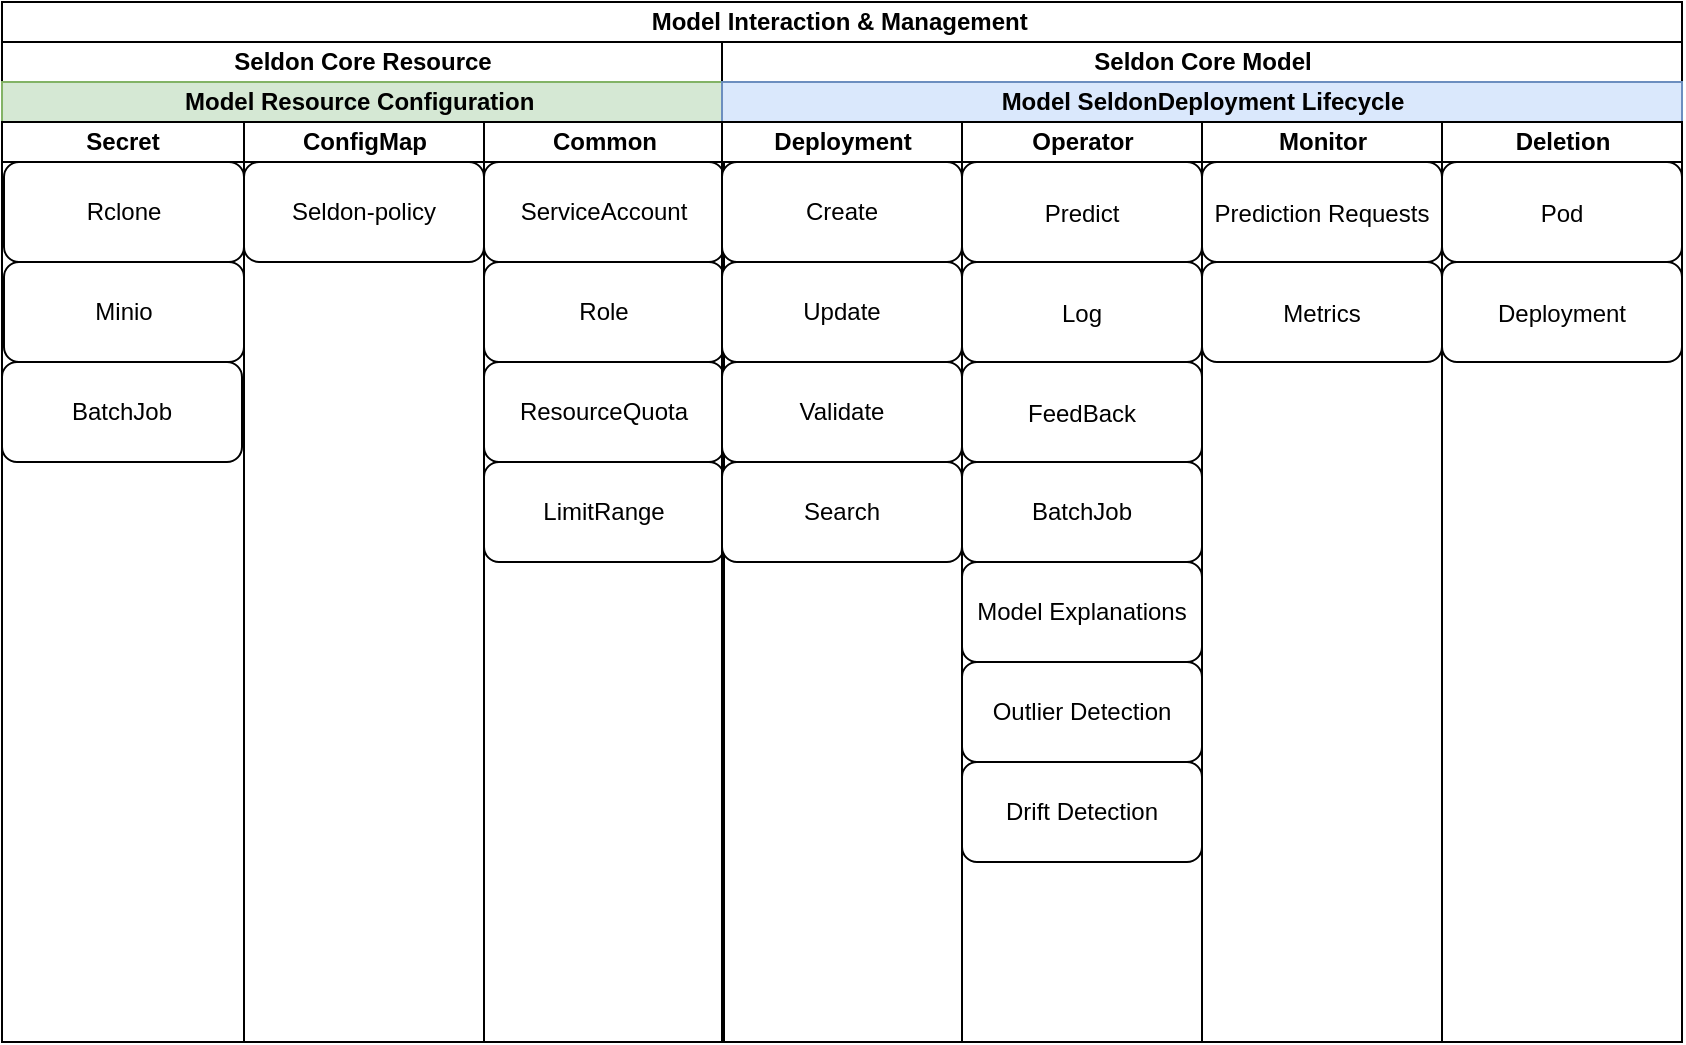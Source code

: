 <mxfile version="20.6.2" type="github" pages="2">
  <diagram id="vGSsd8pcp9Vny-MlBKTw" name="Page-1">
    <mxGraphModel dx="1426" dy="794" grid="1" gridSize="10" guides="1" tooltips="1" connect="1" arrows="1" fold="1" page="1" pageScale="1" pageWidth="1169" pageHeight="827" math="0" shadow="0">
      <root>
        <mxCell id="0" />
        <mxCell id="1" parent="0" />
        <mxCell id="URQGrf1QsGIIg5rgwLao-30" value="Model Interaction &amp;amp; Management&amp;nbsp;" style="swimlane;childLayout=stackLayout;resizeParent=1;resizeParentMax=0;startSize=20;html=1;" vertex="1" parent="1">
          <mxGeometry x="110.0" y="30" width="840.0" height="520" as="geometry" />
        </mxCell>
        <mxCell id="URQGrf1QsGIIg5rgwLao-31" value="Seldon Core Resource" style="swimlane;startSize=20;html=1;" vertex="1" parent="URQGrf1QsGIIg5rgwLao-30">
          <mxGeometry y="20" width="360.0" height="500" as="geometry" />
        </mxCell>
        <mxCell id="URQGrf1QsGIIg5rgwLao-19" value="Model Resource Configuration&amp;nbsp;" style="swimlane;childLayout=stackLayout;resizeParent=1;resizeParentMax=0;startSize=20;html=1;fillColor=#d5e8d4;strokeColor=#82b366;" vertex="1" parent="URQGrf1QsGIIg5rgwLao-31">
          <mxGeometry x="-4.547e-13" y="20" width="361" height="480" as="geometry" />
        </mxCell>
        <mxCell id="URQGrf1QsGIIg5rgwLao-20" value="Secret" style="swimlane;startSize=20;html=1;" vertex="1" parent="URQGrf1QsGIIg5rgwLao-19">
          <mxGeometry y="20" width="121" height="460" as="geometry" />
        </mxCell>
        <mxCell id="URQGrf1QsGIIg5rgwLao-77" value="Rclone" style="rounded=1;whiteSpace=wrap;html=1;" vertex="1" parent="URQGrf1QsGIIg5rgwLao-20">
          <mxGeometry x="1" y="20" width="120" height="50" as="geometry" />
        </mxCell>
        <mxCell id="URQGrf1QsGIIg5rgwLao-78" value="Minio" style="rounded=1;whiteSpace=wrap;html=1;" vertex="1" parent="URQGrf1QsGIIg5rgwLao-20">
          <mxGeometry x="1" y="70" width="120" height="50" as="geometry" />
        </mxCell>
        <mxCell id="URQGrf1QsGIIg5rgwLao-79" value="BatchJob" style="rounded=1;whiteSpace=wrap;html=1;" vertex="1" parent="URQGrf1QsGIIg5rgwLao-20">
          <mxGeometry y="120" width="120" height="50" as="geometry" />
        </mxCell>
        <mxCell id="URQGrf1QsGIIg5rgwLao-21" value="ConfigMap" style="swimlane;startSize=20;html=1;" vertex="1" parent="URQGrf1QsGIIg5rgwLao-19">
          <mxGeometry x="121" y="20" width="120" height="460" as="geometry" />
        </mxCell>
        <mxCell id="URQGrf1QsGIIg5rgwLao-80" value="Seldon-policy" style="rounded=1;whiteSpace=wrap;html=1;" vertex="1" parent="URQGrf1QsGIIg5rgwLao-21">
          <mxGeometry y="20" width="120" height="50" as="geometry" />
        </mxCell>
        <mxCell id="URQGrf1QsGIIg5rgwLao-22" value="Common" style="swimlane;startSize=20;html=1;" vertex="1" parent="URQGrf1QsGIIg5rgwLao-19">
          <mxGeometry x="241" y="20" width="120" height="460" as="geometry" />
        </mxCell>
        <mxCell id="URQGrf1QsGIIg5rgwLao-81" value="ServiceAccount" style="rounded=1;whiteSpace=wrap;html=1;" vertex="1" parent="URQGrf1QsGIIg5rgwLao-22">
          <mxGeometry y="20" width="120" height="50" as="geometry" />
        </mxCell>
        <mxCell id="URQGrf1QsGIIg5rgwLao-82" value="Role" style="rounded=1;whiteSpace=wrap;html=1;" vertex="1" parent="URQGrf1QsGIIg5rgwLao-22">
          <mxGeometry y="70" width="120" height="50" as="geometry" />
        </mxCell>
        <mxCell id="URQGrf1QsGIIg5rgwLao-83" value="ResourceQuota" style="rounded=1;whiteSpace=wrap;html=1;" vertex="1" parent="URQGrf1QsGIIg5rgwLao-22">
          <mxGeometry y="120" width="120" height="50" as="geometry" />
        </mxCell>
        <mxCell id="URQGrf1QsGIIg5rgwLao-84" value="LimitRange" style="rounded=1;whiteSpace=wrap;html=1;" vertex="1" parent="URQGrf1QsGIIg5rgwLao-22">
          <mxGeometry y="170" width="120" height="50" as="geometry" />
        </mxCell>
        <mxCell id="URQGrf1QsGIIg5rgwLao-32" value="Seldon Core Model" style="swimlane;startSize=20;html=1;" vertex="1" parent="URQGrf1QsGIIg5rgwLao-30">
          <mxGeometry x="360.0" y="20" width="480" height="500" as="geometry" />
        </mxCell>
        <mxCell id="URQGrf1QsGIIg5rgwLao-44" value="Model SeldonDeployment Lifecycle" style="swimlane;childLayout=stackLayout;resizeParent=1;resizeParentMax=0;startSize=20;html=1;fillColor=#dae8fc;strokeColor=#6c8ebf;" vertex="1" parent="URQGrf1QsGIIg5rgwLao-32">
          <mxGeometry y="20" width="480" height="480" as="geometry" />
        </mxCell>
        <mxCell id="URQGrf1QsGIIg5rgwLao-45" value="Deployment" style="swimlane;startSize=20;html=1;" vertex="1" parent="URQGrf1QsGIIg5rgwLao-44">
          <mxGeometry y="20" width="120" height="460" as="geometry" />
        </mxCell>
        <mxCell id="URQGrf1QsGIIg5rgwLao-46" value="Create" style="rounded=1;whiteSpace=wrap;html=1;" vertex="1" parent="URQGrf1QsGIIg5rgwLao-45">
          <mxGeometry y="20" width="120" height="50" as="geometry" />
        </mxCell>
        <mxCell id="URQGrf1QsGIIg5rgwLao-50" value="Update" style="rounded=1;whiteSpace=wrap;html=1;" vertex="1" parent="URQGrf1QsGIIg5rgwLao-45">
          <mxGeometry y="70" width="120" height="50" as="geometry" />
        </mxCell>
        <mxCell id="URQGrf1QsGIIg5rgwLao-67" value="Validate" style="rounded=1;whiteSpace=wrap;html=1;" vertex="1" parent="URQGrf1QsGIIg5rgwLao-45">
          <mxGeometry y="120" width="120" height="50" as="geometry" />
        </mxCell>
        <mxCell id="URQGrf1QsGIIg5rgwLao-73" value="Search" style="rounded=1;whiteSpace=wrap;html=1;" vertex="1" parent="URQGrf1QsGIIg5rgwLao-45">
          <mxGeometry y="170" width="120" height="50" as="geometry" />
        </mxCell>
        <mxCell id="URQGrf1QsGIIg5rgwLao-47" value="Operator" style="swimlane;startSize=20;html=1;" vertex="1" parent="URQGrf1QsGIIg5rgwLao-44">
          <mxGeometry x="120" y="20" width="120" height="460" as="geometry" />
        </mxCell>
        <mxCell id="URQGrf1QsGIIg5rgwLao-51" value="&lt;h3&gt;&lt;font style=&quot;font-size: 12px; font-weight: normal;&quot;&gt;Predict&lt;/font&gt;&lt;/h3&gt;" style="rounded=1;whiteSpace=wrap;html=1;" vertex="1" parent="URQGrf1QsGIIg5rgwLao-47">
          <mxGeometry y="20" width="120" height="50" as="geometry" />
        </mxCell>
        <mxCell id="URQGrf1QsGIIg5rgwLao-52" value="&lt;h3&gt;&lt;font style=&quot;font-size: 12px; font-weight: normal;&quot;&gt;FeedBack&lt;/font&gt;&lt;/h3&gt;" style="rounded=1;whiteSpace=wrap;html=1;" vertex="1" parent="URQGrf1QsGIIg5rgwLao-47">
          <mxGeometry y="120" width="120" height="50" as="geometry" />
        </mxCell>
        <mxCell id="URQGrf1QsGIIg5rgwLao-68" value="BatchJob" style="rounded=1;whiteSpace=wrap;html=1;" vertex="1" parent="URQGrf1QsGIIg5rgwLao-47">
          <mxGeometry y="170" width="120" height="50" as="geometry" />
        </mxCell>
        <mxCell id="URQGrf1QsGIIg5rgwLao-69" value="Model Explanations" style="rounded=1;whiteSpace=wrap;html=1;" vertex="1" parent="URQGrf1QsGIIg5rgwLao-47">
          <mxGeometry y="220" width="120" height="50" as="geometry" />
        </mxCell>
        <mxCell id="URQGrf1QsGIIg5rgwLao-70" value="Outlier Detection" style="rounded=1;whiteSpace=wrap;html=1;" vertex="1" parent="URQGrf1QsGIIg5rgwLao-47">
          <mxGeometry y="270" width="120" height="50" as="geometry" />
        </mxCell>
        <mxCell id="URQGrf1QsGIIg5rgwLao-71" value="Drift Detection" style="rounded=1;whiteSpace=wrap;html=1;" vertex="1" parent="URQGrf1QsGIIg5rgwLao-47">
          <mxGeometry y="320" width="120" height="50" as="geometry" />
        </mxCell>
        <mxCell id="pZMCtrIQUPYWsmzNeqGy-2" value="&lt;h3&gt;&lt;font style=&quot;font-size: 12px; font-weight: normal;&quot;&gt;Log&lt;/font&gt;&lt;/h3&gt;" style="rounded=1;whiteSpace=wrap;html=1;" vertex="1" parent="URQGrf1QsGIIg5rgwLao-47">
          <mxGeometry y="70" width="120" height="50" as="geometry" />
        </mxCell>
        <mxCell id="URQGrf1QsGIIg5rgwLao-48" value="Monitor" style="swimlane;startSize=20;html=1;" vertex="1" parent="URQGrf1QsGIIg5rgwLao-44">
          <mxGeometry x="240" y="20" width="120" height="460" as="geometry" />
        </mxCell>
        <mxCell id="URQGrf1QsGIIg5rgwLao-72" value="&lt;h3&gt;&lt;font style=&quot;font-size: 12px; font-weight: normal;&quot;&gt;Prediction Requests&lt;/font&gt;&lt;/h3&gt;" style="rounded=1;whiteSpace=wrap;html=1;" vertex="1" parent="URQGrf1QsGIIg5rgwLao-48">
          <mxGeometry y="20" width="120" height="50" as="geometry" />
        </mxCell>
        <mxCell id="URQGrf1QsGIIg5rgwLao-74" value="&lt;h3&gt;&lt;font style=&quot;font-size: 12px; font-weight: normal;&quot;&gt;Metrics&lt;/font&gt;&lt;/h3&gt;" style="rounded=1;whiteSpace=wrap;html=1;" vertex="1" parent="URQGrf1QsGIIg5rgwLao-48">
          <mxGeometry y="70" width="120" height="50" as="geometry" />
        </mxCell>
        <mxCell id="URQGrf1QsGIIg5rgwLao-49" value="Deletion" style="swimlane;startSize=20;html=1;" vertex="1" parent="URQGrf1QsGIIg5rgwLao-44">
          <mxGeometry x="360" y="20" width="120" height="460" as="geometry" />
        </mxCell>
        <mxCell id="URQGrf1QsGIIg5rgwLao-75" value="&lt;h3&gt;&lt;span style=&quot;font-size: 12px; font-weight: 400;&quot;&gt;Pod&lt;/span&gt;&lt;/h3&gt;" style="rounded=1;whiteSpace=wrap;html=1;" vertex="1" parent="URQGrf1QsGIIg5rgwLao-49">
          <mxGeometry y="20" width="120" height="50" as="geometry" />
        </mxCell>
        <mxCell id="URQGrf1QsGIIg5rgwLao-76" value="&lt;h3&gt;&lt;span style=&quot;font-size: 12px; font-weight: 400;&quot;&gt;Deployment&lt;/span&gt;&lt;/h3&gt;" style="rounded=1;whiteSpace=wrap;html=1;" vertex="1" parent="URQGrf1QsGIIg5rgwLao-49">
          <mxGeometry y="70" width="120" height="50" as="geometry" />
        </mxCell>
      </root>
    </mxGraphModel>
  </diagram>
  <diagram id="Kj95uplJEYTW5s3c2o3Y" name="Page-2">
    <mxGraphModel dx="1426" dy="794" grid="1" gridSize="10" guides="1" tooltips="1" connect="1" arrows="1" fold="1" page="1" pageScale="1" pageWidth="1169" pageHeight="827" math="0" shadow="0">
      <root>
        <mxCell id="0" />
        <mxCell id="1" parent="0" />
      </root>
    </mxGraphModel>
  </diagram>
</mxfile>
